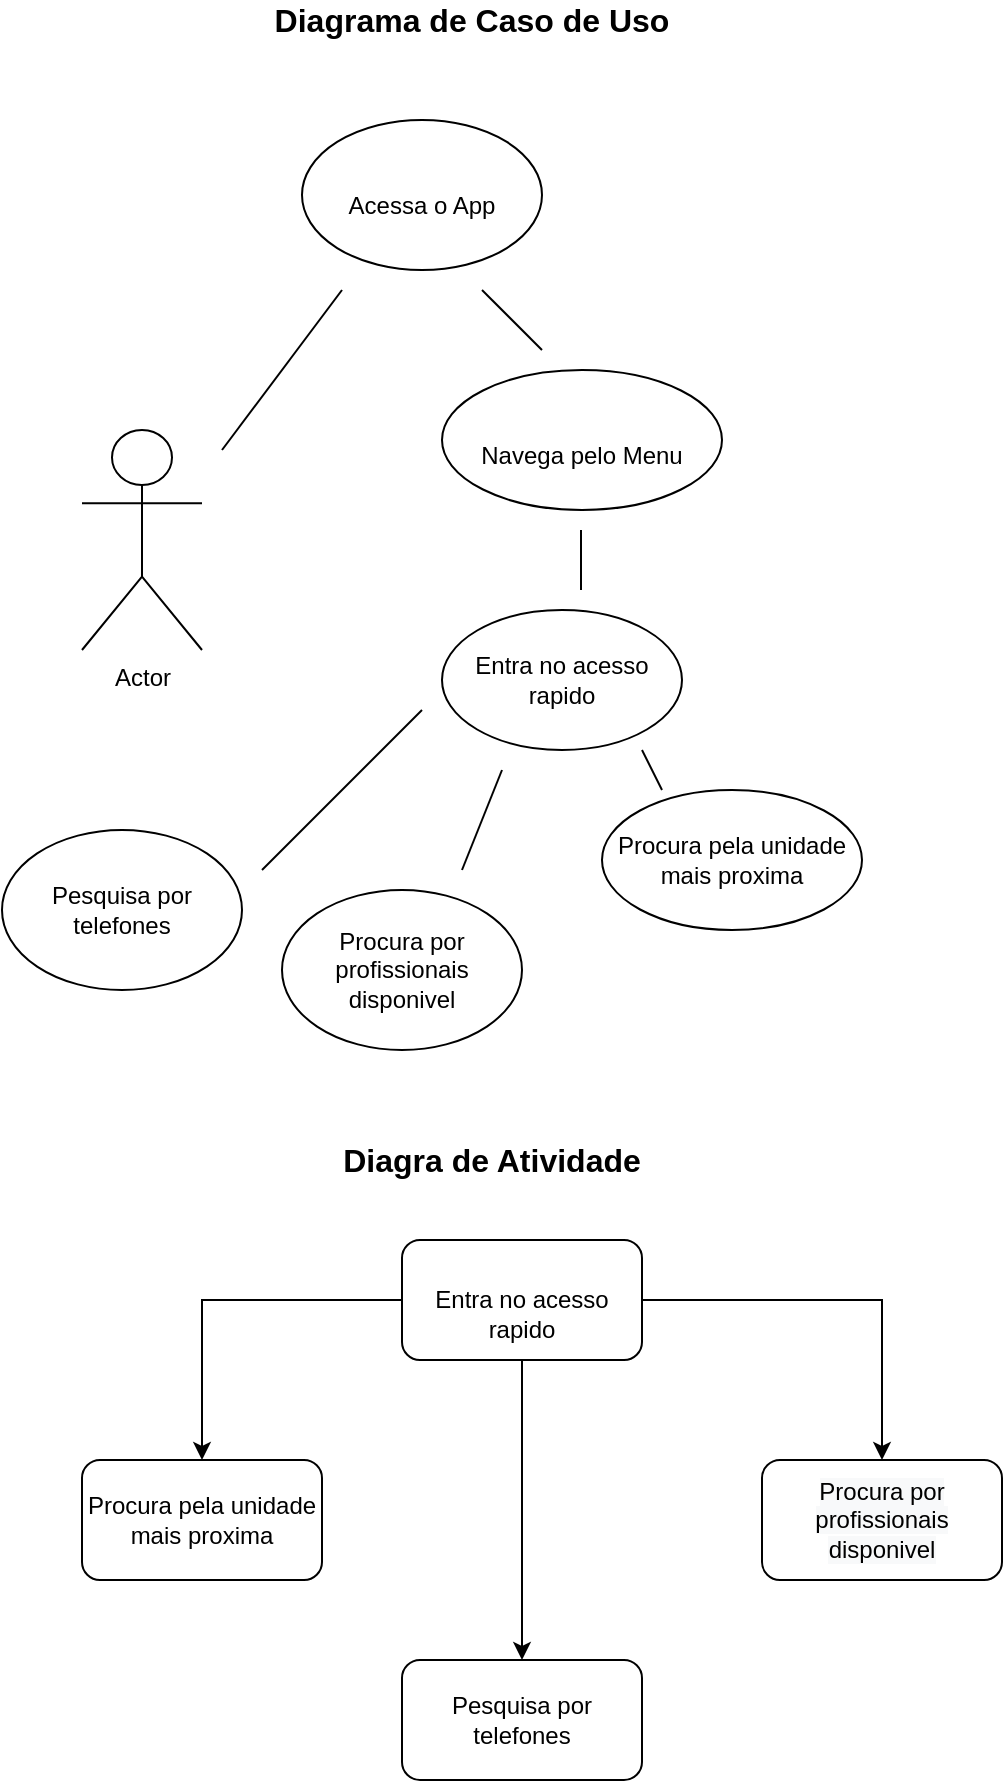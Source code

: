 <mxfile version="15.2.9" type="google"><diagram id="MMm0_RChO_cPIGaB0nY0" name="Page-1"><mxGraphModel dx="1422" dy="1931" grid="1" gridSize="10" guides="1" tooltips="1" connect="1" arrows="1" fold="1" page="1" pageScale="1" pageWidth="827" pageHeight="1169" math="0" shadow="0"><root><mxCell id="0"/><mxCell id="1" parent="0"/><mxCell id="oSBvpw6I3X7qlNtkPlzi-1" value="Actor" style="shape=umlActor;verticalLabelPosition=bottom;verticalAlign=top;html=1;outlineConnect=0;" vertex="1" parent="1"><mxGeometry x="170" y="-935" width="60" height="110" as="geometry"/></mxCell><mxCell id="oSBvpw6I3X7qlNtkPlzi-2" value="&lt;br&gt;Entra no acesso&lt;br&gt;rapido" style="ellipse;whiteSpace=wrap;html=1;verticalAlign=top;" vertex="1" parent="1"><mxGeometry x="350" y="-845" width="120" height="70" as="geometry"/></mxCell><mxCell id="oSBvpw6I3X7qlNtkPlzi-4" value="&lt;br&gt;&lt;br&gt;Navega pelo Menu" style="ellipse;whiteSpace=wrap;html=1;verticalAlign=top;" vertex="1" parent="1"><mxGeometry x="350" y="-965" width="140" height="70" as="geometry"/></mxCell><mxCell id="oSBvpw6I3X7qlNtkPlzi-6" value="&lt;br&gt;&lt;br&gt;Acessa o App" style="ellipse;whiteSpace=wrap;html=1;verticalAlign=top;" vertex="1" parent="1"><mxGeometry x="280" y="-1090" width="120" height="75" as="geometry"/></mxCell><mxCell id="oSBvpw6I3X7qlNtkPlzi-8" value="" style="endArrow=none;html=1;" edge="1" parent="1"><mxGeometry width="50" height="50" relative="1" as="geometry"><mxPoint x="400" y="-975" as="sourcePoint"/><mxPoint x="370" y="-1005" as="targetPoint"/><Array as="points"/></mxGeometry></mxCell><mxCell id="oSBvpw6I3X7qlNtkPlzi-19" value="&lt;br&gt;Procura pela unidade mais proxima" style="ellipse;whiteSpace=wrap;html=1;verticalAlign=top;" vertex="1" parent="1"><mxGeometry x="430" y="-755" width="130" height="70" as="geometry"/></mxCell><mxCell id="oSBvpw6I3X7qlNtkPlzi-20" value="Pesquisa por telefones" style="ellipse;whiteSpace=wrap;html=1;" vertex="1" parent="1"><mxGeometry x="130" y="-735" width="120" height="80" as="geometry"/></mxCell><mxCell id="oSBvpw6I3X7qlNtkPlzi-22" value="" style="endArrow=none;html=1;" edge="1" parent="1"><mxGeometry width="50" height="50" relative="1" as="geometry"><mxPoint x="380" y="-765" as="sourcePoint"/><mxPoint x="360" y="-715" as="targetPoint"/><Array as="points"/></mxGeometry></mxCell><mxCell id="oSBvpw6I3X7qlNtkPlzi-23" value="" style="endArrow=none;html=1;" edge="1" parent="1"><mxGeometry width="50" height="50" relative="1" as="geometry"><mxPoint x="450" y="-775" as="sourcePoint"/><mxPoint x="460" y="-755" as="targetPoint"/><Array as="points"/></mxGeometry></mxCell><mxCell id="oSBvpw6I3X7qlNtkPlzi-24" value="" style="endArrow=none;html=1;" edge="1" parent="1"><mxGeometry width="50" height="50" relative="1" as="geometry"><mxPoint x="300" y="-1005" as="sourcePoint"/><mxPoint x="240" y="-925" as="targetPoint"/><Array as="points"/></mxGeometry></mxCell><mxCell id="oSBvpw6I3X7qlNtkPlzi-25" value="" style="endArrow=none;html=1;" edge="1" parent="1"><mxGeometry width="50" height="50" relative="1" as="geometry"><mxPoint x="419.5" y="-885" as="sourcePoint"/><mxPoint x="419.5" y="-855" as="targetPoint"/><Array as="points"/></mxGeometry></mxCell><mxCell id="oSBvpw6I3X7qlNtkPlzi-27" value="Procura por profissionais disponivel" style="ellipse;whiteSpace=wrap;html=1;" vertex="1" parent="1"><mxGeometry x="270" y="-705" width="120" height="80" as="geometry"/></mxCell><mxCell id="oSBvpw6I3X7qlNtkPlzi-28" value="" style="endArrow=none;html=1;strokeColor=#000000;" edge="1" parent="1"><mxGeometry width="50" height="50" relative="1" as="geometry"><mxPoint x="260" y="-715" as="sourcePoint"/><mxPoint x="340" y="-795" as="targetPoint"/></mxGeometry></mxCell><mxCell id="oSBvpw6I3X7qlNtkPlzi-29" value="&lt;font style=&quot;font-size: 16px&quot;&gt;&lt;b&gt;Diagrama de Caso de Uso&lt;/b&gt;&lt;/font&gt;" style="text;html=1;strokeColor=none;fillColor=none;align=center;verticalAlign=middle;whiteSpace=wrap;rounded=0;" vertex="1" parent="1"><mxGeometry x="220" y="-1150" width="290" height="20" as="geometry"/></mxCell><mxCell id="oSBvpw6I3X7qlNtkPlzi-30" value="&lt;font style=&quot;font-size: 16px&quot;&gt;&lt;b&gt;Diagra de Atividade&lt;/b&gt;&lt;/font&gt;" style="text;html=1;strokeColor=none;fillColor=none;align=center;verticalAlign=middle;whiteSpace=wrap;rounded=0;" vertex="1" parent="1"><mxGeometry x="220" y="-580" width="310" height="20" as="geometry"/></mxCell><mxCell id="oSBvpw6I3X7qlNtkPlzi-36" value="" style="edgeStyle=orthogonalEdgeStyle;rounded=0;jumpSize=6;orthogonalLoop=1;jettySize=auto;html=1;strokeColor=#000000;" edge="1" parent="1" source="oSBvpw6I3X7qlNtkPlzi-31" target="oSBvpw6I3X7qlNtkPlzi-32"><mxGeometry relative="1" as="geometry"/></mxCell><mxCell id="oSBvpw6I3X7qlNtkPlzi-31" value="&lt;br&gt;&lt;span&gt;Entra no acesso&lt;/span&gt;&lt;br&gt;&lt;span&gt;rapido&lt;/span&gt;" style="rounded=1;whiteSpace=wrap;html=1;" vertex="1" parent="1"><mxGeometry x="330" y="-530" width="120" height="60" as="geometry"/></mxCell><mxCell id="oSBvpw6I3X7qlNtkPlzi-37" value="" style="edgeStyle=orthogonalEdgeStyle;rounded=0;jumpSize=6;orthogonalLoop=1;jettySize=auto;html=1;strokeColor=#000000;exitX=0.5;exitY=1;exitDx=0;exitDy=0;" edge="1" parent="1" source="oSBvpw6I3X7qlNtkPlzi-31" target="oSBvpw6I3X7qlNtkPlzi-33"><mxGeometry relative="1" as="geometry"><mxPoint x="390" y="-460" as="sourcePoint"/></mxGeometry></mxCell><mxCell id="oSBvpw6I3X7qlNtkPlzi-32" value="&lt;span&gt;Procura pela unidade mais proxima&lt;/span&gt;" style="rounded=1;whiteSpace=wrap;html=1;" vertex="1" parent="1"><mxGeometry x="170" y="-420" width="120" height="60" as="geometry"/></mxCell><mxCell id="oSBvpw6I3X7qlNtkPlzi-38" value="" style="edgeStyle=orthogonalEdgeStyle;rounded=0;jumpSize=6;orthogonalLoop=1;jettySize=auto;html=1;strokeColor=#000000;exitX=1;exitY=0.5;exitDx=0;exitDy=0;" edge="1" parent="1" source="oSBvpw6I3X7qlNtkPlzi-31" target="oSBvpw6I3X7qlNtkPlzi-34"><mxGeometry relative="1" as="geometry"/></mxCell><mxCell id="oSBvpw6I3X7qlNtkPlzi-33" value="&lt;span&gt;Pesquisa por telefones&lt;/span&gt;" style="rounded=1;whiteSpace=wrap;html=1;" vertex="1" parent="1"><mxGeometry x="330" y="-320" width="120" height="60" as="geometry"/></mxCell><mxCell id="oSBvpw6I3X7qlNtkPlzi-34" value="&#10;&#10;&lt;span style=&quot;color: rgb(0, 0, 0); font-family: helvetica; font-size: 12px; font-style: normal; font-weight: 400; letter-spacing: normal; text-align: center; text-indent: 0px; text-transform: none; word-spacing: 0px; background-color: rgb(248, 249, 250); display: inline; float: none;&quot;&gt;Procura por profissionais disponivel&lt;/span&gt;&#10;&#10;" style="rounded=1;whiteSpace=wrap;html=1;" vertex="1" parent="1"><mxGeometry x="510" y="-420" width="120" height="60" as="geometry"/></mxCell><mxCell id="oSBvpw6I3X7qlNtkPlzi-40" style="edgeStyle=orthogonalEdgeStyle;rounded=0;jumpSize=6;orthogonalLoop=1;jettySize=auto;html=1;exitX=0.5;exitY=1;exitDx=0;exitDy=0;strokeColor=#000000;" edge="1" parent="1" source="oSBvpw6I3X7qlNtkPlzi-30" target="oSBvpw6I3X7qlNtkPlzi-30"><mxGeometry relative="1" as="geometry"/></mxCell></root></mxGraphModel></diagram></mxfile>